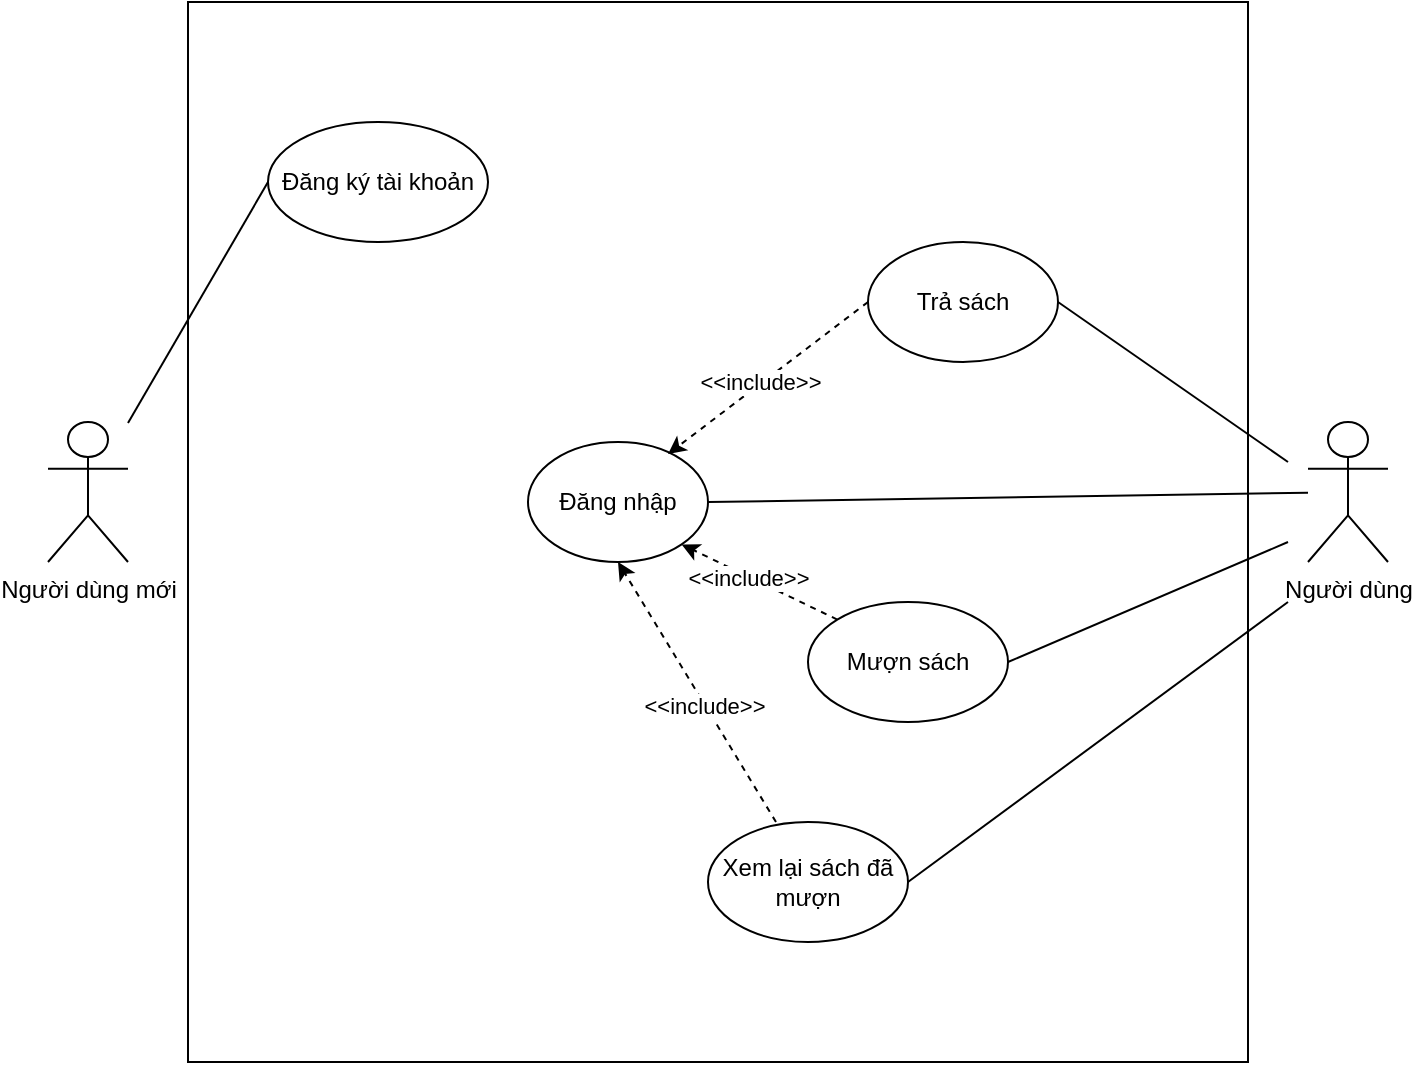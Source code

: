 <mxfile version="22.1.7" type="device">
  <diagram id="R2lEEEUBdFMjLlhIrx00" name="Page-1">
    <mxGraphModel dx="989" dy="538" grid="1" gridSize="10" guides="1" tooltips="1" connect="1" arrows="1" fold="1" page="1" pageScale="1" pageWidth="850" pageHeight="1100" math="0" shadow="0" extFonts="Permanent Marker^https://fonts.googleapis.com/css?family=Permanent+Marker">
      <root>
        <mxCell id="0" />
        <mxCell id="1" parent="0" />
        <mxCell id="ckJusOHpkH9K7NW4Oi1E-2" value="Người dùng mới" style="shape=umlActor;verticalLabelPosition=bottom;verticalAlign=top;html=1;outlineConnect=0;" vertex="1" parent="1">
          <mxGeometry x="30" y="250" width="40" height="70" as="geometry" />
        </mxCell>
        <mxCell id="ckJusOHpkH9K7NW4Oi1E-3" value="" style="whiteSpace=wrap;html=1;aspect=fixed;" vertex="1" parent="1">
          <mxGeometry x="100" y="40" width="530" height="530" as="geometry" />
        </mxCell>
        <mxCell id="ckJusOHpkH9K7NW4Oi1E-8" value="Người dùng" style="shape=umlActor;verticalLabelPosition=bottom;verticalAlign=top;html=1;outlineConnect=0;" vertex="1" parent="1">
          <mxGeometry x="660" y="250" width="40" height="70" as="geometry" />
        </mxCell>
        <mxCell id="ckJusOHpkH9K7NW4Oi1E-13" value="Đăng ký tài khoản" style="ellipse;whiteSpace=wrap;html=1;" vertex="1" parent="1">
          <mxGeometry x="140" y="100" width="110" height="60" as="geometry" />
        </mxCell>
        <mxCell id="ckJusOHpkH9K7NW4Oi1E-17" value="" style="endArrow=none;html=1;rounded=0;entryX=0;entryY=0.5;entryDx=0;entryDy=0;" edge="1" parent="1" source="ckJusOHpkH9K7NW4Oi1E-2" target="ckJusOHpkH9K7NW4Oi1E-13">
          <mxGeometry width="50" height="50" relative="1" as="geometry">
            <mxPoint x="400" y="330" as="sourcePoint" />
            <mxPoint x="450" y="280" as="targetPoint" />
          </mxGeometry>
        </mxCell>
        <mxCell id="ckJusOHpkH9K7NW4Oi1E-18" value="Đăng nhập" style="ellipse;whiteSpace=wrap;html=1;" vertex="1" parent="1">
          <mxGeometry x="270" y="260" width="90" height="60" as="geometry" />
        </mxCell>
        <mxCell id="ckJusOHpkH9K7NW4Oi1E-19" value="Xem lại sách đã mượn" style="ellipse;whiteSpace=wrap;html=1;" vertex="1" parent="1">
          <mxGeometry x="360" y="450" width="100" height="60" as="geometry" />
        </mxCell>
        <mxCell id="ckJusOHpkH9K7NW4Oi1E-20" value="Mượn sách" style="ellipse;whiteSpace=wrap;html=1;" vertex="1" parent="1">
          <mxGeometry x="410" y="340" width="100" height="60" as="geometry" />
        </mxCell>
        <mxCell id="ckJusOHpkH9K7NW4Oi1E-21" value="Trả sách" style="ellipse;whiteSpace=wrap;html=1;" vertex="1" parent="1">
          <mxGeometry x="440" y="160" width="95" height="60" as="geometry" />
        </mxCell>
        <mxCell id="ckJusOHpkH9K7NW4Oi1E-22" value="" style="endArrow=none;html=1;rounded=0;exitX=1;exitY=0.5;exitDx=0;exitDy=0;" edge="1" parent="1" source="ckJusOHpkH9K7NW4Oi1E-18" target="ckJusOHpkH9K7NW4Oi1E-8">
          <mxGeometry width="50" height="50" relative="1" as="geometry">
            <mxPoint x="400" y="330" as="sourcePoint" />
            <mxPoint x="450" y="280" as="targetPoint" />
          </mxGeometry>
        </mxCell>
        <mxCell id="ckJusOHpkH9K7NW4Oi1E-23" value="" style="endArrow=none;html=1;rounded=0;entryX=1;entryY=0.5;entryDx=0;entryDy=0;" edge="1" parent="1" target="ckJusOHpkH9K7NW4Oi1E-21">
          <mxGeometry width="50" height="50" relative="1" as="geometry">
            <mxPoint x="650" y="270" as="sourcePoint" />
            <mxPoint x="450" y="280" as="targetPoint" />
          </mxGeometry>
        </mxCell>
        <mxCell id="ckJusOHpkH9K7NW4Oi1E-24" value="" style="endArrow=none;html=1;rounded=0;exitX=1;exitY=0.5;exitDx=0;exitDy=0;" edge="1" parent="1" source="ckJusOHpkH9K7NW4Oi1E-20">
          <mxGeometry width="50" height="50" relative="1" as="geometry">
            <mxPoint x="400" y="330" as="sourcePoint" />
            <mxPoint x="650" y="310" as="targetPoint" />
          </mxGeometry>
        </mxCell>
        <mxCell id="ckJusOHpkH9K7NW4Oi1E-25" value="" style="endArrow=none;html=1;rounded=0;exitX=1;exitY=0.5;exitDx=0;exitDy=0;" edge="1" parent="1" source="ckJusOHpkH9K7NW4Oi1E-19">
          <mxGeometry width="50" height="50" relative="1" as="geometry">
            <mxPoint x="400" y="330" as="sourcePoint" />
            <mxPoint x="650" y="340" as="targetPoint" />
          </mxGeometry>
        </mxCell>
        <mxCell id="ckJusOHpkH9K7NW4Oi1E-31" value="" style="endArrow=classic;html=1;rounded=0;entryX=0.778;entryY=0.1;entryDx=0;entryDy=0;entryPerimeter=0;exitX=0;exitY=0.5;exitDx=0;exitDy=0;dashed=1;" edge="1" parent="1" source="ckJusOHpkH9K7NW4Oi1E-21" target="ckJusOHpkH9K7NW4Oi1E-18">
          <mxGeometry width="50" height="50" relative="1" as="geometry">
            <mxPoint x="400" y="330" as="sourcePoint" />
            <mxPoint x="450" y="280" as="targetPoint" />
          </mxGeometry>
        </mxCell>
        <mxCell id="ckJusOHpkH9K7NW4Oi1E-34" value="&amp;lt;&amp;lt;include&amp;gt;&amp;gt;" style="edgeLabel;html=1;align=center;verticalAlign=middle;resizable=0;points=[];" vertex="1" connectable="0" parent="ckJusOHpkH9K7NW4Oi1E-31">
          <mxGeometry x="0.07" y="-1" relative="1" as="geometry">
            <mxPoint as="offset" />
          </mxGeometry>
        </mxCell>
        <mxCell id="ckJusOHpkH9K7NW4Oi1E-32" value="" style="endArrow=classic;html=1;rounded=0;entryX=1;entryY=1;entryDx=0;entryDy=0;exitX=0;exitY=0;exitDx=0;exitDy=0;dashed=1;" edge="1" parent="1" source="ckJusOHpkH9K7NW4Oi1E-20" target="ckJusOHpkH9K7NW4Oi1E-18">
          <mxGeometry width="50" height="50" relative="1" as="geometry">
            <mxPoint x="400" y="330" as="sourcePoint" />
            <mxPoint x="450" y="280" as="targetPoint" />
          </mxGeometry>
        </mxCell>
        <mxCell id="ckJusOHpkH9K7NW4Oi1E-35" value="&amp;lt;&amp;lt;include&amp;gt;&amp;gt;" style="edgeLabel;html=1;align=center;verticalAlign=middle;resizable=0;points=[];" vertex="1" connectable="0" parent="ckJusOHpkH9K7NW4Oi1E-32">
          <mxGeometry x="0.14" y="1" relative="1" as="geometry">
            <mxPoint as="offset" />
          </mxGeometry>
        </mxCell>
        <mxCell id="ckJusOHpkH9K7NW4Oi1E-33" value="" style="endArrow=classic;html=1;rounded=0;entryX=0.5;entryY=1;entryDx=0;entryDy=0;dashed=1;" edge="1" parent="1" target="ckJusOHpkH9K7NW4Oi1E-18">
          <mxGeometry width="50" height="50" relative="1" as="geometry">
            <mxPoint x="394" y="450" as="sourcePoint" />
            <mxPoint x="450" y="280" as="targetPoint" />
          </mxGeometry>
        </mxCell>
        <mxCell id="ckJusOHpkH9K7NW4Oi1E-36" value="&amp;lt;&amp;lt;include&amp;gt;&amp;gt;" style="edgeLabel;html=1;align=center;verticalAlign=middle;resizable=0;points=[];" vertex="1" connectable="0" parent="ckJusOHpkH9K7NW4Oi1E-33">
          <mxGeometry x="-0.096" y="1" relative="1" as="geometry">
            <mxPoint as="offset" />
          </mxGeometry>
        </mxCell>
      </root>
    </mxGraphModel>
  </diagram>
</mxfile>
